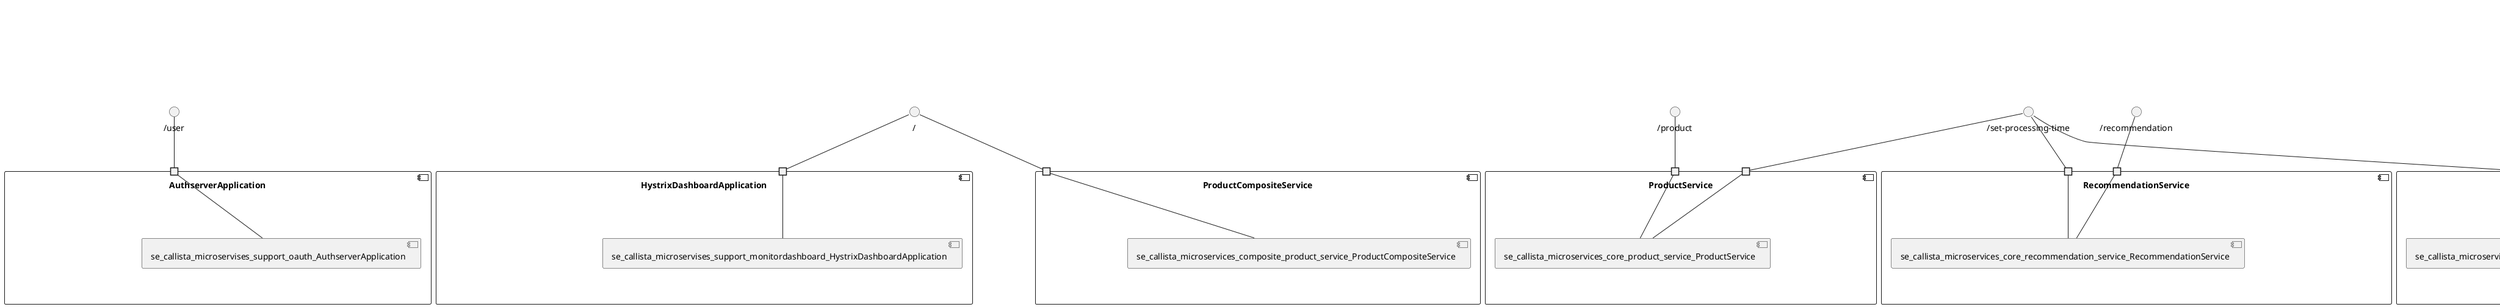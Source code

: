 @startuml
skinparam fixCircleLabelOverlapping true
component "AuthserverApplication\n\n\n\n\n\n" {
[se_callista_microservises_support_oauth_AuthserverApplication]
portin " " as AuthserverApplication.requires._user
"AuthserverApplication.requires._user"--[se_callista_microservises_support_oauth_AuthserverApplication]
}
interface "/user" as interface._user
interface._user--"AuthserverApplication.requires._user"
component "HystrixDashboardApplication\n\n\n\n\n\n" {
[se_callista_microservises_support_monitordashboard_HystrixDashboardApplication]
portin " " as HystrixDashboardApplication.requires._
"HystrixDashboardApplication.requires._"--[se_callista_microservises_support_monitordashboard_HystrixDashboardApplication]
}
interface "/" as interface._
interface._--"HystrixDashboardApplication.requires._"
component "ProductCompositeService\n\n\n\n\n\n" {
[se_callista_microservices_composite_product_service_ProductCompositeService]
portin " " as ProductCompositeService.requires._
"ProductCompositeService.requires._"--[se_callista_microservices_composite_product_service_ProductCompositeService]
}
interface "/" as interface._
interface._--"ProductCompositeService.requires._"
component "ProductService\n\n\n\n\n\n" {
[se_callista_microservices_core_product_service_ProductService]
portin " " as ProductService.requires._product
portin " " as ProductService.requires._set_processing_time
"ProductService.requires._product"--[se_callista_microservices_core_product_service_ProductService]
"ProductService.requires._set_processing_time"--[se_callista_microservices_core_product_service_ProductService]
}
interface "/product" as interface._product
interface._product--"ProductService.requires._product"
interface "/set-processing-time" as interface._set_processing_time
interface._set_processing_time--"ProductService.requires._set_processing_time"
component "RecommendationService\n\n\n\n\n\n" {
[se_callista_microservices_core_recommendation_service_RecommendationService]
portin " " as RecommendationService.requires._set_processing_time
portin " " as RecommendationService.requires._recommendation
"RecommendationService.requires._recommendation"--[se_callista_microservices_core_recommendation_service_RecommendationService]
"RecommendationService.requires._set_processing_time"--[se_callista_microservices_core_recommendation_service_RecommendationService]
}
interface "/recommendation" as interface._recommendation
interface._recommendation--"RecommendationService.requires._recommendation"
interface "/set-processing-time" as interface._set_processing_time
interface._set_processing_time--"RecommendationService.requires._set_processing_time"
component "ReviewService\n\n\n\n\n\n" {
[se_callista_microservices_core_review_service_ReviewService]
portin " " as ReviewService.requires._set_processing_time
portin " " as ReviewService.requires._review
"ReviewService.requires._review"--[se_callista_microservices_core_review_service_ReviewService]
"ReviewService.requires._set_processing_time"--[se_callista_microservices_core_review_service_ReviewService]
}
interface "/review" as interface._review
interface._review--"ReviewService.requires._review"
interface "/set-processing-time" as interface._set_processing_time
interface._set_processing_time--"ReviewService.requires._set_processing_time"
component "ZuulApplication\n\n\n\n\n\n" {
[se_callista_microservises_support_edge_ZuulApplication]
}

@enduml
